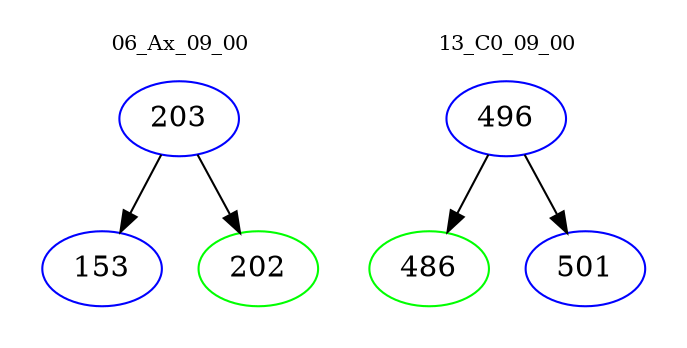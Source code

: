 digraph{
subgraph cluster_0 {
color = white
label = "06_Ax_09_00";
fontsize=10;
T0_203 [label="203", color="blue"]
T0_203 -> T0_153 [color="black"]
T0_153 [label="153", color="blue"]
T0_203 -> T0_202 [color="black"]
T0_202 [label="202", color="green"]
}
subgraph cluster_1 {
color = white
label = "13_C0_09_00";
fontsize=10;
T1_496 [label="496", color="blue"]
T1_496 -> T1_486 [color="black"]
T1_486 [label="486", color="green"]
T1_496 -> T1_501 [color="black"]
T1_501 [label="501", color="blue"]
}
}
